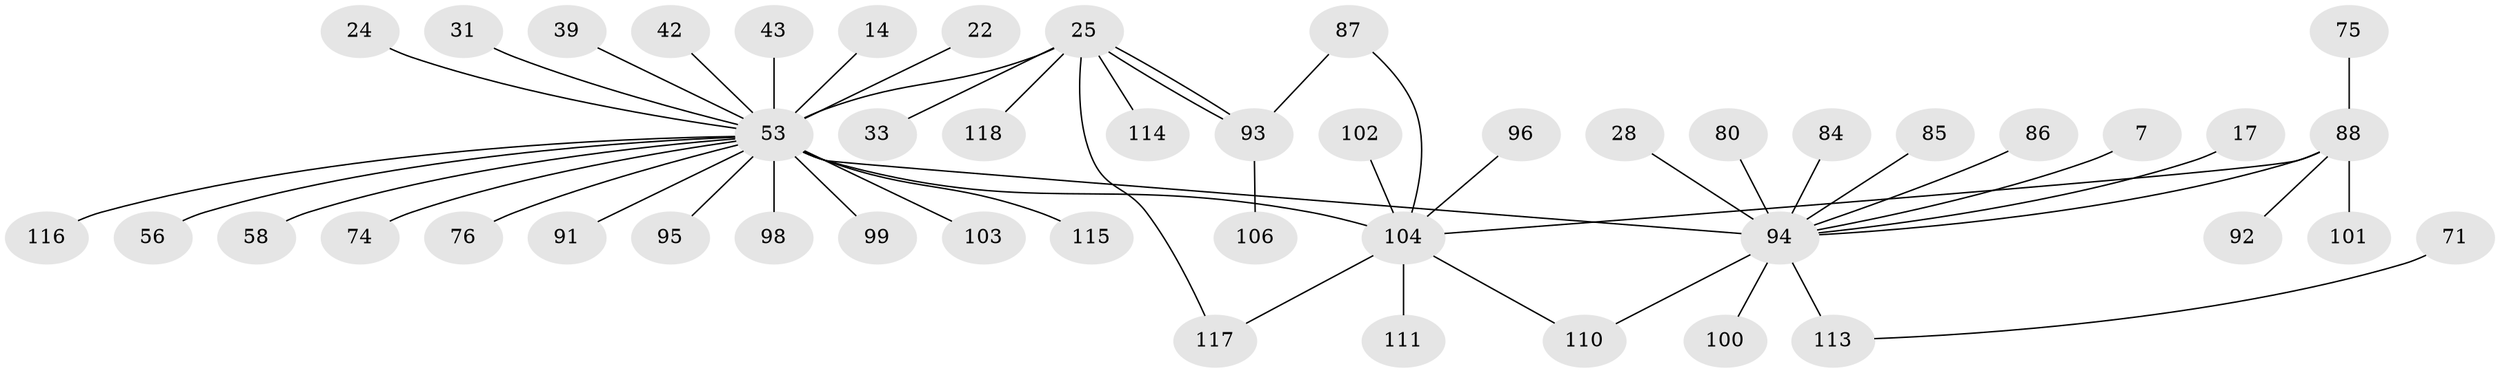 // original degree distribution, {18: 0.00847457627118644, 7: 0.00847457627118644, 13: 0.00847457627118644, 11: 0.01694915254237288, 6: 0.025423728813559324, 1: 0.5169491525423728, 4: 0.03389830508474576, 2: 0.288135593220339, 9: 0.01694915254237288, 3: 0.059322033898305086, 5: 0.01694915254237288}
// Generated by graph-tools (version 1.1) at 2025/50/03/04/25 21:50:32]
// undirected, 47 vertices, 51 edges
graph export_dot {
graph [start="1"]
  node [color=gray90,style=filled];
  7;
  14;
  17;
  22;
  24;
  25;
  28;
  31 [super="+10"];
  33;
  39;
  42;
  43;
  53 [super="+27+2"];
  56 [super="+26"];
  58;
  71 [super="+48"];
  74;
  75 [super="+41"];
  76;
  80;
  84;
  85;
  86 [super="+32+47"];
  87 [super="+15+57+72+77"];
  88 [super="+19+23+29+54+69"];
  91;
  92 [super="+30"];
  93 [super="+37"];
  94 [super="+79+81+90"];
  95;
  96 [super="+83"];
  98;
  99;
  100;
  101 [super="+34"];
  102 [super="+18"];
  103;
  104 [super="+60+63+3+46"];
  106;
  110 [super="+59+64"];
  111 [super="+78"];
  113 [super="+16+61"];
  114;
  115 [super="+67"];
  116 [super="+51+105+109+112"];
  117 [super="+45+97"];
  118 [super="+108"];
  7 -- 94;
  14 -- 53;
  17 -- 94;
  22 -- 53;
  24 -- 53;
  25 -- 33;
  25 -- 93 [weight=2];
  25 -- 93;
  25 -- 114;
  25 -- 117;
  25 -- 53 [weight=3];
  25 -- 118;
  28 -- 94;
  31 -- 53;
  39 -- 53;
  42 -- 53;
  43 -- 53;
  53 -- 99;
  53 -- 103;
  53 -- 74;
  53 -- 76;
  53 -- 91;
  53 -- 94 [weight=5];
  53 -- 95;
  53 -- 98;
  53 -- 58;
  53 -- 116;
  53 -- 56;
  53 -- 104 [weight=3];
  53 -- 115;
  71 -- 113;
  75 -- 88;
  80 -- 94;
  84 -- 94;
  85 -- 94;
  86 -- 94;
  87 -- 93;
  87 -- 104;
  88 -- 92;
  88 -- 101;
  88 -- 104 [weight=2];
  88 -- 94 [weight=2];
  93 -- 106;
  94 -- 100;
  94 -- 110;
  94 -- 113 [weight=2];
  96 -- 104;
  102 -- 104;
  104 -- 117;
  104 -- 110;
  104 -- 111;
}

